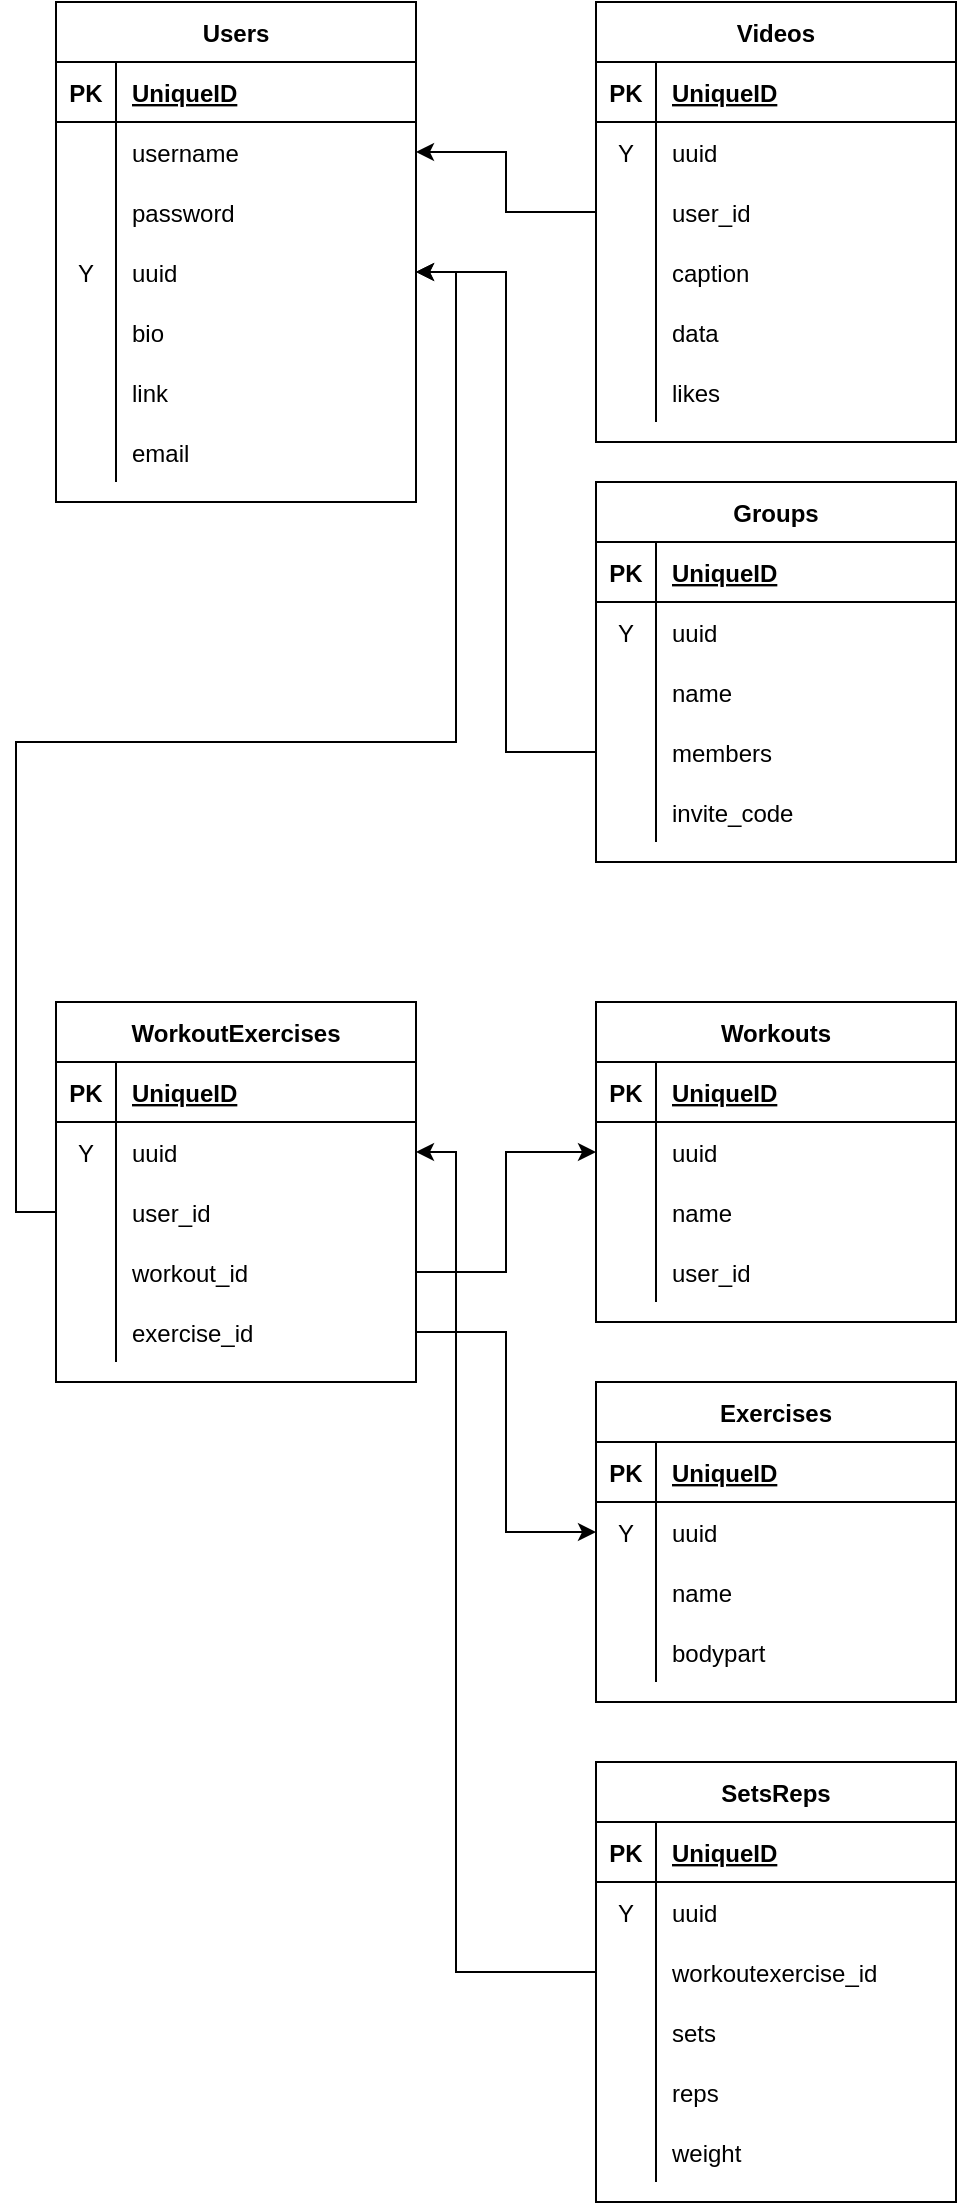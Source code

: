 <mxfile version="20.3.0" type="device"><diagram id="HvItrzOoIL0S6XI05J-J" name="Page-1"><mxGraphModel dx="2070" dy="620" grid="1" gridSize="10" guides="1" tooltips="1" connect="1" arrows="1" fold="1" page="1" pageScale="1" pageWidth="850" pageHeight="1100" math="0" shadow="0"><root><mxCell id="0"/><mxCell id="1" parent="0"/><mxCell id="wijl4gV2d7DtoXKb8opq-1" value="Exercises" style="shape=table;startSize=30;container=1;collapsible=1;childLayout=tableLayout;fixedRows=1;rowLines=0;fontStyle=1;align=center;resizeLast=1;" vertex="1" parent="1"><mxGeometry x="290" y="810" width="180" height="160" as="geometry"/></mxCell><mxCell id="wijl4gV2d7DtoXKb8opq-2" value="" style="shape=tableRow;horizontal=0;startSize=0;swimlaneHead=0;swimlaneBody=0;fillColor=none;collapsible=0;dropTarget=0;points=[[0,0.5],[1,0.5]];portConstraint=eastwest;top=0;left=0;right=0;bottom=1;" vertex="1" parent="wijl4gV2d7DtoXKb8opq-1"><mxGeometry y="30" width="180" height="30" as="geometry"/></mxCell><mxCell id="wijl4gV2d7DtoXKb8opq-3" value="PK" style="shape=partialRectangle;connectable=0;fillColor=none;top=0;left=0;bottom=0;right=0;fontStyle=1;overflow=hidden;" vertex="1" parent="wijl4gV2d7DtoXKb8opq-2"><mxGeometry width="30" height="30" as="geometry"><mxRectangle width="30" height="30" as="alternateBounds"/></mxGeometry></mxCell><mxCell id="wijl4gV2d7DtoXKb8opq-4" value="UniqueID" style="shape=partialRectangle;connectable=0;fillColor=none;top=0;left=0;bottom=0;right=0;align=left;spacingLeft=6;fontStyle=5;overflow=hidden;" vertex="1" parent="wijl4gV2d7DtoXKb8opq-2"><mxGeometry x="30" width="150" height="30" as="geometry"><mxRectangle width="150" height="30" as="alternateBounds"/></mxGeometry></mxCell><mxCell id="wijl4gV2d7DtoXKb8opq-5" value="" style="shape=tableRow;horizontal=0;startSize=0;swimlaneHead=0;swimlaneBody=0;fillColor=none;collapsible=0;dropTarget=0;points=[[0,0.5],[1,0.5]];portConstraint=eastwest;top=0;left=0;right=0;bottom=0;" vertex="1" parent="wijl4gV2d7DtoXKb8opq-1"><mxGeometry y="60" width="180" height="30" as="geometry"/></mxCell><mxCell id="wijl4gV2d7DtoXKb8opq-6" value="Y" style="shape=partialRectangle;connectable=0;fillColor=none;top=0;left=0;bottom=0;right=0;editable=1;overflow=hidden;" vertex="1" parent="wijl4gV2d7DtoXKb8opq-5"><mxGeometry width="30" height="30" as="geometry"><mxRectangle width="30" height="30" as="alternateBounds"/></mxGeometry></mxCell><mxCell id="wijl4gV2d7DtoXKb8opq-7" value="uuid" style="shape=partialRectangle;connectable=0;fillColor=none;top=0;left=0;bottom=0;right=0;align=left;spacingLeft=6;overflow=hidden;" vertex="1" parent="wijl4gV2d7DtoXKb8opq-5"><mxGeometry x="30" width="150" height="30" as="geometry"><mxRectangle width="150" height="30" as="alternateBounds"/></mxGeometry></mxCell><mxCell id="wijl4gV2d7DtoXKb8opq-8" value="" style="shape=tableRow;horizontal=0;startSize=0;swimlaneHead=0;swimlaneBody=0;fillColor=none;collapsible=0;dropTarget=0;points=[[0,0.5],[1,0.5]];portConstraint=eastwest;top=0;left=0;right=0;bottom=0;" vertex="1" parent="wijl4gV2d7DtoXKb8opq-1"><mxGeometry y="90" width="180" height="30" as="geometry"/></mxCell><mxCell id="wijl4gV2d7DtoXKb8opq-9" value="" style="shape=partialRectangle;connectable=0;fillColor=none;top=0;left=0;bottom=0;right=0;editable=1;overflow=hidden;" vertex="1" parent="wijl4gV2d7DtoXKb8opq-8"><mxGeometry width="30" height="30" as="geometry"><mxRectangle width="30" height="30" as="alternateBounds"/></mxGeometry></mxCell><mxCell id="wijl4gV2d7DtoXKb8opq-10" value="name    " style="shape=partialRectangle;connectable=0;fillColor=none;top=0;left=0;bottom=0;right=0;align=left;spacingLeft=6;overflow=hidden;" vertex="1" parent="wijl4gV2d7DtoXKb8opq-8"><mxGeometry x="30" width="150" height="30" as="geometry"><mxRectangle width="150" height="30" as="alternateBounds"/></mxGeometry></mxCell><mxCell id="wijl4gV2d7DtoXKb8opq-11" value="" style="shape=tableRow;horizontal=0;startSize=0;swimlaneHead=0;swimlaneBody=0;fillColor=none;collapsible=0;dropTarget=0;points=[[0,0.5],[1,0.5]];portConstraint=eastwest;top=0;left=0;right=0;bottom=0;" vertex="1" parent="wijl4gV2d7DtoXKb8opq-1"><mxGeometry y="120" width="180" height="30" as="geometry"/></mxCell><mxCell id="wijl4gV2d7DtoXKb8opq-12" value="" style="shape=partialRectangle;connectable=0;fillColor=none;top=0;left=0;bottom=0;right=0;editable=1;overflow=hidden;" vertex="1" parent="wijl4gV2d7DtoXKb8opq-11"><mxGeometry width="30" height="30" as="geometry"><mxRectangle width="30" height="30" as="alternateBounds"/></mxGeometry></mxCell><mxCell id="wijl4gV2d7DtoXKb8opq-13" value="bodypart" style="shape=partialRectangle;connectable=0;fillColor=none;top=0;left=0;bottom=0;right=0;align=left;spacingLeft=6;overflow=hidden;" vertex="1" parent="wijl4gV2d7DtoXKb8opq-11"><mxGeometry x="30" width="150" height="30" as="geometry"><mxRectangle width="150" height="30" as="alternateBounds"/></mxGeometry></mxCell><mxCell id="wijl4gV2d7DtoXKb8opq-14" value="Users" style="shape=table;startSize=30;container=1;collapsible=1;childLayout=tableLayout;fixedRows=1;rowLines=0;fontStyle=1;align=center;resizeLast=1;" vertex="1" parent="1"><mxGeometry x="20" y="120" width="180" height="250" as="geometry"/></mxCell><mxCell id="wijl4gV2d7DtoXKb8opq-15" value="" style="shape=tableRow;horizontal=0;startSize=0;swimlaneHead=0;swimlaneBody=0;fillColor=none;collapsible=0;dropTarget=0;points=[[0,0.5],[1,0.5]];portConstraint=eastwest;top=0;left=0;right=0;bottom=1;" vertex="1" parent="wijl4gV2d7DtoXKb8opq-14"><mxGeometry y="30" width="180" height="30" as="geometry"/></mxCell><mxCell id="wijl4gV2d7DtoXKb8opq-16" value="PK" style="shape=partialRectangle;connectable=0;fillColor=none;top=0;left=0;bottom=0;right=0;fontStyle=1;overflow=hidden;" vertex="1" parent="wijl4gV2d7DtoXKb8opq-15"><mxGeometry width="30" height="30" as="geometry"><mxRectangle width="30" height="30" as="alternateBounds"/></mxGeometry></mxCell><mxCell id="wijl4gV2d7DtoXKb8opq-17" value="UniqueID" style="shape=partialRectangle;connectable=0;fillColor=none;top=0;left=0;bottom=0;right=0;align=left;spacingLeft=6;fontStyle=5;overflow=hidden;" vertex="1" parent="wijl4gV2d7DtoXKb8opq-15"><mxGeometry x="30" width="150" height="30" as="geometry"><mxRectangle width="150" height="30" as="alternateBounds"/></mxGeometry></mxCell><mxCell id="wijl4gV2d7DtoXKb8opq-18" value="" style="shape=tableRow;horizontal=0;startSize=0;swimlaneHead=0;swimlaneBody=0;fillColor=none;collapsible=0;dropTarget=0;points=[[0,0.5],[1,0.5]];portConstraint=eastwest;top=0;left=0;right=0;bottom=0;" vertex="1" parent="wijl4gV2d7DtoXKb8opq-14"><mxGeometry y="60" width="180" height="30" as="geometry"/></mxCell><mxCell id="wijl4gV2d7DtoXKb8opq-19" value="" style="shape=partialRectangle;connectable=0;fillColor=none;top=0;left=0;bottom=0;right=0;editable=1;overflow=hidden;" vertex="1" parent="wijl4gV2d7DtoXKb8opq-18"><mxGeometry width="30" height="30" as="geometry"><mxRectangle width="30" height="30" as="alternateBounds"/></mxGeometry></mxCell><mxCell id="wijl4gV2d7DtoXKb8opq-20" value="username" style="shape=partialRectangle;connectable=0;fillColor=none;top=0;left=0;bottom=0;right=0;align=left;spacingLeft=6;overflow=hidden;" vertex="1" parent="wijl4gV2d7DtoXKb8opq-18"><mxGeometry x="30" width="150" height="30" as="geometry"><mxRectangle width="150" height="30" as="alternateBounds"/></mxGeometry></mxCell><mxCell id="wijl4gV2d7DtoXKb8opq-21" value="" style="shape=tableRow;horizontal=0;startSize=0;swimlaneHead=0;swimlaneBody=0;fillColor=none;collapsible=0;dropTarget=0;points=[[0,0.5],[1,0.5]];portConstraint=eastwest;top=0;left=0;right=0;bottom=0;" vertex="1" parent="wijl4gV2d7DtoXKb8opq-14"><mxGeometry y="90" width="180" height="30" as="geometry"/></mxCell><mxCell id="wijl4gV2d7DtoXKb8opq-22" value="" style="shape=partialRectangle;connectable=0;fillColor=none;top=0;left=0;bottom=0;right=0;editable=1;overflow=hidden;" vertex="1" parent="wijl4gV2d7DtoXKb8opq-21"><mxGeometry width="30" height="30" as="geometry"><mxRectangle width="30" height="30" as="alternateBounds"/></mxGeometry></mxCell><mxCell id="wijl4gV2d7DtoXKb8opq-23" value="password" style="shape=partialRectangle;connectable=0;fillColor=none;top=0;left=0;bottom=0;right=0;align=left;spacingLeft=6;overflow=hidden;" vertex="1" parent="wijl4gV2d7DtoXKb8opq-21"><mxGeometry x="30" width="150" height="30" as="geometry"><mxRectangle width="150" height="30" as="alternateBounds"/></mxGeometry></mxCell><mxCell id="wijl4gV2d7DtoXKb8opq-24" value="" style="shape=tableRow;horizontal=0;startSize=0;swimlaneHead=0;swimlaneBody=0;fillColor=none;collapsible=0;dropTarget=0;points=[[0,0.5],[1,0.5]];portConstraint=eastwest;top=0;left=0;right=0;bottom=0;" vertex="1" parent="wijl4gV2d7DtoXKb8opq-14"><mxGeometry y="120" width="180" height="30" as="geometry"/></mxCell><mxCell id="wijl4gV2d7DtoXKb8opq-25" value="Y" style="shape=partialRectangle;connectable=0;fillColor=none;top=0;left=0;bottom=0;right=0;editable=1;overflow=hidden;" vertex="1" parent="wijl4gV2d7DtoXKb8opq-24"><mxGeometry width="30" height="30" as="geometry"><mxRectangle width="30" height="30" as="alternateBounds"/></mxGeometry></mxCell><mxCell id="wijl4gV2d7DtoXKb8opq-26" value="uuid" style="shape=partialRectangle;connectable=0;fillColor=none;top=0;left=0;bottom=0;right=0;align=left;spacingLeft=6;overflow=hidden;" vertex="1" parent="wijl4gV2d7DtoXKb8opq-24"><mxGeometry x="30" width="150" height="30" as="geometry"><mxRectangle width="150" height="30" as="alternateBounds"/></mxGeometry></mxCell><mxCell id="wijl4gV2d7DtoXKb8opq-66" style="shape=tableRow;horizontal=0;startSize=0;swimlaneHead=0;swimlaneBody=0;fillColor=none;collapsible=0;dropTarget=0;points=[[0,0.5],[1,0.5]];portConstraint=eastwest;top=0;left=0;right=0;bottom=0;" vertex="1" parent="wijl4gV2d7DtoXKb8opq-14"><mxGeometry y="150" width="180" height="30" as="geometry"/></mxCell><mxCell id="wijl4gV2d7DtoXKb8opq-67" style="shape=partialRectangle;connectable=0;fillColor=none;top=0;left=0;bottom=0;right=0;editable=1;overflow=hidden;" vertex="1" parent="wijl4gV2d7DtoXKb8opq-66"><mxGeometry width="30" height="30" as="geometry"><mxRectangle width="30" height="30" as="alternateBounds"/></mxGeometry></mxCell><mxCell id="wijl4gV2d7DtoXKb8opq-68" value="bio" style="shape=partialRectangle;connectable=0;fillColor=none;top=0;left=0;bottom=0;right=0;align=left;spacingLeft=6;overflow=hidden;" vertex="1" parent="wijl4gV2d7DtoXKb8opq-66"><mxGeometry x="30" width="150" height="30" as="geometry"><mxRectangle width="150" height="30" as="alternateBounds"/></mxGeometry></mxCell><mxCell id="wijl4gV2d7DtoXKb8opq-82" style="shape=tableRow;horizontal=0;startSize=0;swimlaneHead=0;swimlaneBody=0;fillColor=none;collapsible=0;dropTarget=0;points=[[0,0.5],[1,0.5]];portConstraint=eastwest;top=0;left=0;right=0;bottom=0;" vertex="1" parent="wijl4gV2d7DtoXKb8opq-14"><mxGeometry y="180" width="180" height="30" as="geometry"/></mxCell><mxCell id="wijl4gV2d7DtoXKb8opq-83" style="shape=partialRectangle;connectable=0;fillColor=none;top=0;left=0;bottom=0;right=0;editable=1;overflow=hidden;" vertex="1" parent="wijl4gV2d7DtoXKb8opq-82"><mxGeometry width="30" height="30" as="geometry"><mxRectangle width="30" height="30" as="alternateBounds"/></mxGeometry></mxCell><mxCell id="wijl4gV2d7DtoXKb8opq-84" value="link" style="shape=partialRectangle;connectable=0;fillColor=none;top=0;left=0;bottom=0;right=0;align=left;spacingLeft=6;overflow=hidden;" vertex="1" parent="wijl4gV2d7DtoXKb8opq-82"><mxGeometry x="30" width="150" height="30" as="geometry"><mxRectangle width="150" height="30" as="alternateBounds"/></mxGeometry></mxCell><mxCell id="wijl4gV2d7DtoXKb8opq-122" style="shape=tableRow;horizontal=0;startSize=0;swimlaneHead=0;swimlaneBody=0;fillColor=none;collapsible=0;dropTarget=0;points=[[0,0.5],[1,0.5]];portConstraint=eastwest;top=0;left=0;right=0;bottom=0;" vertex="1" parent="wijl4gV2d7DtoXKb8opq-14"><mxGeometry y="210" width="180" height="30" as="geometry"/></mxCell><mxCell id="wijl4gV2d7DtoXKb8opq-123" style="shape=partialRectangle;connectable=0;fillColor=none;top=0;left=0;bottom=0;right=0;editable=1;overflow=hidden;" vertex="1" parent="wijl4gV2d7DtoXKb8opq-122"><mxGeometry width="30" height="30" as="geometry"><mxRectangle width="30" height="30" as="alternateBounds"/></mxGeometry></mxCell><mxCell id="wijl4gV2d7DtoXKb8opq-124" value="email" style="shape=partialRectangle;connectable=0;fillColor=none;top=0;left=0;bottom=0;right=0;align=left;spacingLeft=6;overflow=hidden;" vertex="1" parent="wijl4gV2d7DtoXKb8opq-122"><mxGeometry x="30" width="150" height="30" as="geometry"><mxRectangle width="150" height="30" as="alternateBounds"/></mxGeometry></mxCell><mxCell id="wijl4gV2d7DtoXKb8opq-40" value="Videos" style="shape=table;startSize=30;container=1;collapsible=1;childLayout=tableLayout;fixedRows=1;rowLines=0;fontStyle=1;align=center;resizeLast=1;" vertex="1" parent="1"><mxGeometry x="290" y="120" width="180" height="220" as="geometry"/></mxCell><mxCell id="wijl4gV2d7DtoXKb8opq-41" value="" style="shape=tableRow;horizontal=0;startSize=0;swimlaneHead=0;swimlaneBody=0;fillColor=none;collapsible=0;dropTarget=0;points=[[0,0.5],[1,0.5]];portConstraint=eastwest;top=0;left=0;right=0;bottom=1;" vertex="1" parent="wijl4gV2d7DtoXKb8opq-40"><mxGeometry y="30" width="180" height="30" as="geometry"/></mxCell><mxCell id="wijl4gV2d7DtoXKb8opq-42" value="PK" style="shape=partialRectangle;connectable=0;fillColor=none;top=0;left=0;bottom=0;right=0;fontStyle=1;overflow=hidden;" vertex="1" parent="wijl4gV2d7DtoXKb8opq-41"><mxGeometry width="30" height="30" as="geometry"><mxRectangle width="30" height="30" as="alternateBounds"/></mxGeometry></mxCell><mxCell id="wijl4gV2d7DtoXKb8opq-43" value="UniqueID" style="shape=partialRectangle;connectable=0;fillColor=none;top=0;left=0;bottom=0;right=0;align=left;spacingLeft=6;fontStyle=5;overflow=hidden;" vertex="1" parent="wijl4gV2d7DtoXKb8opq-41"><mxGeometry x="30" width="150" height="30" as="geometry"><mxRectangle width="150" height="30" as="alternateBounds"/></mxGeometry></mxCell><mxCell id="wijl4gV2d7DtoXKb8opq-100" style="shape=tableRow;horizontal=0;startSize=0;swimlaneHead=0;swimlaneBody=0;fillColor=none;collapsible=0;dropTarget=0;points=[[0,0.5],[1,0.5]];portConstraint=eastwest;top=0;left=0;right=0;bottom=0;" vertex="1" parent="wijl4gV2d7DtoXKb8opq-40"><mxGeometry y="60" width="180" height="30" as="geometry"/></mxCell><mxCell id="wijl4gV2d7DtoXKb8opq-101" value="Y" style="shape=partialRectangle;connectable=0;fillColor=none;top=0;left=0;bottom=0;right=0;editable=1;overflow=hidden;" vertex="1" parent="wijl4gV2d7DtoXKb8opq-100"><mxGeometry width="30" height="30" as="geometry"><mxRectangle width="30" height="30" as="alternateBounds"/></mxGeometry></mxCell><mxCell id="wijl4gV2d7DtoXKb8opq-102" value="uuid" style="shape=partialRectangle;connectable=0;fillColor=none;top=0;left=0;bottom=0;right=0;align=left;spacingLeft=6;overflow=hidden;" vertex="1" parent="wijl4gV2d7DtoXKb8opq-100"><mxGeometry x="30" width="150" height="30" as="geometry"><mxRectangle width="150" height="30" as="alternateBounds"/></mxGeometry></mxCell><mxCell id="wijl4gV2d7DtoXKb8opq-44" value="" style="shape=tableRow;horizontal=0;startSize=0;swimlaneHead=0;swimlaneBody=0;fillColor=none;collapsible=0;dropTarget=0;points=[[0,0.5],[1,0.5]];portConstraint=eastwest;top=0;left=0;right=0;bottom=0;" vertex="1" parent="wijl4gV2d7DtoXKb8opq-40"><mxGeometry y="90" width="180" height="30" as="geometry"/></mxCell><mxCell id="wijl4gV2d7DtoXKb8opq-45" value="" style="shape=partialRectangle;connectable=0;fillColor=none;top=0;left=0;bottom=0;right=0;editable=1;overflow=hidden;" vertex="1" parent="wijl4gV2d7DtoXKb8opq-44"><mxGeometry width="30" height="30" as="geometry"><mxRectangle width="30" height="30" as="alternateBounds"/></mxGeometry></mxCell><mxCell id="wijl4gV2d7DtoXKb8opq-46" value="user_id" style="shape=partialRectangle;connectable=0;fillColor=none;top=0;left=0;bottom=0;right=0;align=left;spacingLeft=6;overflow=hidden;" vertex="1" parent="wijl4gV2d7DtoXKb8opq-44"><mxGeometry x="30" width="150" height="30" as="geometry"><mxRectangle width="150" height="30" as="alternateBounds"/></mxGeometry></mxCell><mxCell id="wijl4gV2d7DtoXKb8opq-47" value="" style="shape=tableRow;horizontal=0;startSize=0;swimlaneHead=0;swimlaneBody=0;fillColor=none;collapsible=0;dropTarget=0;points=[[0,0.5],[1,0.5]];portConstraint=eastwest;top=0;left=0;right=0;bottom=0;" vertex="1" parent="wijl4gV2d7DtoXKb8opq-40"><mxGeometry y="120" width="180" height="30" as="geometry"/></mxCell><mxCell id="wijl4gV2d7DtoXKb8opq-48" value="" style="shape=partialRectangle;connectable=0;fillColor=none;top=0;left=0;bottom=0;right=0;editable=1;overflow=hidden;" vertex="1" parent="wijl4gV2d7DtoXKb8opq-47"><mxGeometry width="30" height="30" as="geometry"><mxRectangle width="30" height="30" as="alternateBounds"/></mxGeometry></mxCell><mxCell id="wijl4gV2d7DtoXKb8opq-49" value="caption" style="shape=partialRectangle;connectable=0;fillColor=none;top=0;left=0;bottom=0;right=0;align=left;spacingLeft=6;overflow=hidden;" vertex="1" parent="wijl4gV2d7DtoXKb8opq-47"><mxGeometry x="30" width="150" height="30" as="geometry"><mxRectangle width="150" height="30" as="alternateBounds"/></mxGeometry></mxCell><mxCell id="wijl4gV2d7DtoXKb8opq-50" value="" style="shape=tableRow;horizontal=0;startSize=0;swimlaneHead=0;swimlaneBody=0;fillColor=none;collapsible=0;dropTarget=0;points=[[0,0.5],[1,0.5]];portConstraint=eastwest;top=0;left=0;right=0;bottom=0;" vertex="1" parent="wijl4gV2d7DtoXKb8opq-40"><mxGeometry y="150" width="180" height="30" as="geometry"/></mxCell><mxCell id="wijl4gV2d7DtoXKb8opq-51" value="" style="shape=partialRectangle;connectable=0;fillColor=none;top=0;left=0;bottom=0;right=0;editable=1;overflow=hidden;" vertex="1" parent="wijl4gV2d7DtoXKb8opq-50"><mxGeometry width="30" height="30" as="geometry"><mxRectangle width="30" height="30" as="alternateBounds"/></mxGeometry></mxCell><mxCell id="wijl4gV2d7DtoXKb8opq-52" value="data" style="shape=partialRectangle;connectable=0;fillColor=none;top=0;left=0;bottom=0;right=0;align=left;spacingLeft=6;overflow=hidden;" vertex="1" parent="wijl4gV2d7DtoXKb8opq-50"><mxGeometry x="30" width="150" height="30" as="geometry"><mxRectangle width="150" height="30" as="alternateBounds"/></mxGeometry></mxCell><mxCell id="wijl4gV2d7DtoXKb8opq-94" style="shape=tableRow;horizontal=0;startSize=0;swimlaneHead=0;swimlaneBody=0;fillColor=none;collapsible=0;dropTarget=0;points=[[0,0.5],[1,0.5]];portConstraint=eastwest;top=0;left=0;right=0;bottom=0;" vertex="1" parent="wijl4gV2d7DtoXKb8opq-40"><mxGeometry y="180" width="180" height="30" as="geometry"/></mxCell><mxCell id="wijl4gV2d7DtoXKb8opq-95" style="shape=partialRectangle;connectable=0;fillColor=none;top=0;left=0;bottom=0;right=0;editable=1;overflow=hidden;" vertex="1" parent="wijl4gV2d7DtoXKb8opq-94"><mxGeometry width="30" height="30" as="geometry"><mxRectangle width="30" height="30" as="alternateBounds"/></mxGeometry></mxCell><mxCell id="wijl4gV2d7DtoXKb8opq-96" value="likes" style="shape=partialRectangle;connectable=0;fillColor=none;top=0;left=0;bottom=0;right=0;align=left;spacingLeft=6;overflow=hidden;" vertex="1" parent="wijl4gV2d7DtoXKb8opq-94"><mxGeometry x="30" width="150" height="30" as="geometry"><mxRectangle width="150" height="30" as="alternateBounds"/></mxGeometry></mxCell><mxCell id="wijl4gV2d7DtoXKb8opq-69" value="Groups" style="shape=table;startSize=30;container=1;collapsible=1;childLayout=tableLayout;fixedRows=1;rowLines=0;fontStyle=1;align=center;resizeLast=1;" vertex="1" parent="1"><mxGeometry x="290" y="360" width="180" height="190" as="geometry"/></mxCell><mxCell id="wijl4gV2d7DtoXKb8opq-70" value="" style="shape=tableRow;horizontal=0;startSize=0;swimlaneHead=0;swimlaneBody=0;fillColor=none;collapsible=0;dropTarget=0;points=[[0,0.5],[1,0.5]];portConstraint=eastwest;top=0;left=0;right=0;bottom=1;" vertex="1" parent="wijl4gV2d7DtoXKb8opq-69"><mxGeometry y="30" width="180" height="30" as="geometry"/></mxCell><mxCell id="wijl4gV2d7DtoXKb8opq-71" value="PK" style="shape=partialRectangle;connectable=0;fillColor=none;top=0;left=0;bottom=0;right=0;fontStyle=1;overflow=hidden;" vertex="1" parent="wijl4gV2d7DtoXKb8opq-70"><mxGeometry width="30" height="30" as="geometry"><mxRectangle width="30" height="30" as="alternateBounds"/></mxGeometry></mxCell><mxCell id="wijl4gV2d7DtoXKb8opq-72" value="UniqueID" style="shape=partialRectangle;connectable=0;fillColor=none;top=0;left=0;bottom=0;right=0;align=left;spacingLeft=6;fontStyle=5;overflow=hidden;" vertex="1" parent="wijl4gV2d7DtoXKb8opq-70"><mxGeometry x="30" width="150" height="30" as="geometry"><mxRectangle width="150" height="30" as="alternateBounds"/></mxGeometry></mxCell><mxCell id="wijl4gV2d7DtoXKb8opq-73" value="" style="shape=tableRow;horizontal=0;startSize=0;swimlaneHead=0;swimlaneBody=0;fillColor=none;collapsible=0;dropTarget=0;points=[[0,0.5],[1,0.5]];portConstraint=eastwest;top=0;left=0;right=0;bottom=0;" vertex="1" parent="wijl4gV2d7DtoXKb8opq-69"><mxGeometry y="60" width="180" height="30" as="geometry"/></mxCell><mxCell id="wijl4gV2d7DtoXKb8opq-74" value="Y" style="shape=partialRectangle;connectable=0;fillColor=none;top=0;left=0;bottom=0;right=0;editable=1;overflow=hidden;" vertex="1" parent="wijl4gV2d7DtoXKb8opq-73"><mxGeometry width="30" height="30" as="geometry"><mxRectangle width="30" height="30" as="alternateBounds"/></mxGeometry></mxCell><mxCell id="wijl4gV2d7DtoXKb8opq-75" value="uuid    " style="shape=partialRectangle;connectable=0;fillColor=none;top=0;left=0;bottom=0;right=0;align=left;spacingLeft=6;overflow=hidden;" vertex="1" parent="wijl4gV2d7DtoXKb8opq-73"><mxGeometry x="30" width="150" height="30" as="geometry"><mxRectangle width="150" height="30" as="alternateBounds"/></mxGeometry></mxCell><mxCell id="wijl4gV2d7DtoXKb8opq-76" value="" style="shape=tableRow;horizontal=0;startSize=0;swimlaneHead=0;swimlaneBody=0;fillColor=none;collapsible=0;dropTarget=0;points=[[0,0.5],[1,0.5]];portConstraint=eastwest;top=0;left=0;right=0;bottom=0;" vertex="1" parent="wijl4gV2d7DtoXKb8opq-69"><mxGeometry y="90" width="180" height="30" as="geometry"/></mxCell><mxCell id="wijl4gV2d7DtoXKb8opq-77" value="" style="shape=partialRectangle;connectable=0;fillColor=none;top=0;left=0;bottom=0;right=0;editable=1;overflow=hidden;" vertex="1" parent="wijl4gV2d7DtoXKb8opq-76"><mxGeometry width="30" height="30" as="geometry"><mxRectangle width="30" height="30" as="alternateBounds"/></mxGeometry></mxCell><mxCell id="wijl4gV2d7DtoXKb8opq-78" value="name" style="shape=partialRectangle;connectable=0;fillColor=none;top=0;left=0;bottom=0;right=0;align=left;spacingLeft=6;overflow=hidden;" vertex="1" parent="wijl4gV2d7DtoXKb8opq-76"><mxGeometry x="30" width="150" height="30" as="geometry"><mxRectangle width="150" height="30" as="alternateBounds"/></mxGeometry></mxCell><mxCell id="wijl4gV2d7DtoXKb8opq-79" value="" style="shape=tableRow;horizontal=0;startSize=0;swimlaneHead=0;swimlaneBody=0;fillColor=none;collapsible=0;dropTarget=0;points=[[0,0.5],[1,0.5]];portConstraint=eastwest;top=0;left=0;right=0;bottom=0;" vertex="1" parent="wijl4gV2d7DtoXKb8opq-69"><mxGeometry y="120" width="180" height="30" as="geometry"/></mxCell><mxCell id="wijl4gV2d7DtoXKb8opq-80" value="" style="shape=partialRectangle;connectable=0;fillColor=none;top=0;left=0;bottom=0;right=0;editable=1;overflow=hidden;" vertex="1" parent="wijl4gV2d7DtoXKb8opq-79"><mxGeometry width="30" height="30" as="geometry"><mxRectangle width="30" height="30" as="alternateBounds"/></mxGeometry></mxCell><mxCell id="wijl4gV2d7DtoXKb8opq-81" value="members" style="shape=partialRectangle;connectable=0;fillColor=none;top=0;left=0;bottom=0;right=0;align=left;spacingLeft=6;overflow=hidden;" vertex="1" parent="wijl4gV2d7DtoXKb8opq-79"><mxGeometry x="30" width="150" height="30" as="geometry"><mxRectangle width="150" height="30" as="alternateBounds"/></mxGeometry></mxCell><mxCell id="wijl4gV2d7DtoXKb8opq-103" style="shape=tableRow;horizontal=0;startSize=0;swimlaneHead=0;swimlaneBody=0;fillColor=none;collapsible=0;dropTarget=0;points=[[0,0.5],[1,0.5]];portConstraint=eastwest;top=0;left=0;right=0;bottom=0;" vertex="1" parent="wijl4gV2d7DtoXKb8opq-69"><mxGeometry y="150" width="180" height="30" as="geometry"/></mxCell><mxCell id="wijl4gV2d7DtoXKb8opq-104" style="shape=partialRectangle;connectable=0;fillColor=none;top=0;left=0;bottom=0;right=0;editable=1;overflow=hidden;" vertex="1" parent="wijl4gV2d7DtoXKb8opq-103"><mxGeometry width="30" height="30" as="geometry"><mxRectangle width="30" height="30" as="alternateBounds"/></mxGeometry></mxCell><mxCell id="wijl4gV2d7DtoXKb8opq-105" value="invite_code" style="shape=partialRectangle;connectable=0;fillColor=none;top=0;left=0;bottom=0;right=0;align=left;spacingLeft=6;overflow=hidden;" vertex="1" parent="wijl4gV2d7DtoXKb8opq-103"><mxGeometry x="30" width="150" height="30" as="geometry"><mxRectangle width="150" height="30" as="alternateBounds"/></mxGeometry></mxCell><mxCell id="wijl4gV2d7DtoXKb8opq-107" style="edgeStyle=orthogonalEdgeStyle;rounded=0;orthogonalLoop=1;jettySize=auto;html=1;" edge="1" parent="1" source="wijl4gV2d7DtoXKb8opq-44" target="wijl4gV2d7DtoXKb8opq-18"><mxGeometry relative="1" as="geometry"/></mxCell><mxCell id="wijl4gV2d7DtoXKb8opq-108" style="edgeStyle=orthogonalEdgeStyle;rounded=0;orthogonalLoop=1;jettySize=auto;html=1;entryX=1;entryY=0.5;entryDx=0;entryDy=0;" edge="1" parent="1" source="wijl4gV2d7DtoXKb8opq-79" target="wijl4gV2d7DtoXKb8opq-24"><mxGeometry relative="1" as="geometry"/></mxCell><mxCell id="wijl4gV2d7DtoXKb8opq-109" value="Workouts" style="shape=table;startSize=30;container=1;collapsible=1;childLayout=tableLayout;fixedRows=1;rowLines=0;fontStyle=1;align=center;resizeLast=1;" vertex="1" parent="1"><mxGeometry x="290" y="620" width="180" height="160" as="geometry"/></mxCell><mxCell id="wijl4gV2d7DtoXKb8opq-110" value="" style="shape=tableRow;horizontal=0;startSize=0;swimlaneHead=0;swimlaneBody=0;fillColor=none;collapsible=0;dropTarget=0;points=[[0,0.5],[1,0.5]];portConstraint=eastwest;top=0;left=0;right=0;bottom=1;" vertex="1" parent="wijl4gV2d7DtoXKb8opq-109"><mxGeometry y="30" width="180" height="30" as="geometry"/></mxCell><mxCell id="wijl4gV2d7DtoXKb8opq-111" value="PK" style="shape=partialRectangle;connectable=0;fillColor=none;top=0;left=0;bottom=0;right=0;fontStyle=1;overflow=hidden;" vertex="1" parent="wijl4gV2d7DtoXKb8opq-110"><mxGeometry width="30" height="30" as="geometry"><mxRectangle width="30" height="30" as="alternateBounds"/></mxGeometry></mxCell><mxCell id="wijl4gV2d7DtoXKb8opq-112" value="UniqueID" style="shape=partialRectangle;connectable=0;fillColor=none;top=0;left=0;bottom=0;right=0;align=left;spacingLeft=6;fontStyle=5;overflow=hidden;" vertex="1" parent="wijl4gV2d7DtoXKb8opq-110"><mxGeometry x="30" width="150" height="30" as="geometry"><mxRectangle width="150" height="30" as="alternateBounds"/></mxGeometry></mxCell><mxCell id="wijl4gV2d7DtoXKb8opq-113" value="" style="shape=tableRow;horizontal=0;startSize=0;swimlaneHead=0;swimlaneBody=0;fillColor=none;collapsible=0;dropTarget=0;points=[[0,0.5],[1,0.5]];portConstraint=eastwest;top=0;left=0;right=0;bottom=0;" vertex="1" parent="wijl4gV2d7DtoXKb8opq-109"><mxGeometry y="60" width="180" height="30" as="geometry"/></mxCell><mxCell id="wijl4gV2d7DtoXKb8opq-114" value="" style="shape=partialRectangle;connectable=0;fillColor=none;top=0;left=0;bottom=0;right=0;editable=1;overflow=hidden;" vertex="1" parent="wijl4gV2d7DtoXKb8opq-113"><mxGeometry width="30" height="30" as="geometry"><mxRectangle width="30" height="30" as="alternateBounds"/></mxGeometry></mxCell><mxCell id="wijl4gV2d7DtoXKb8opq-115" value="uuid" style="shape=partialRectangle;connectable=0;fillColor=none;top=0;left=0;bottom=0;right=0;align=left;spacingLeft=6;overflow=hidden;" vertex="1" parent="wijl4gV2d7DtoXKb8opq-113"><mxGeometry x="30" width="150" height="30" as="geometry"><mxRectangle width="150" height="30" as="alternateBounds"/></mxGeometry></mxCell><mxCell id="wijl4gV2d7DtoXKb8opq-116" value="" style="shape=tableRow;horizontal=0;startSize=0;swimlaneHead=0;swimlaneBody=0;fillColor=none;collapsible=0;dropTarget=0;points=[[0,0.5],[1,0.5]];portConstraint=eastwest;top=0;left=0;right=0;bottom=0;" vertex="1" parent="wijl4gV2d7DtoXKb8opq-109"><mxGeometry y="90" width="180" height="30" as="geometry"/></mxCell><mxCell id="wijl4gV2d7DtoXKb8opq-117" value="" style="shape=partialRectangle;connectable=0;fillColor=none;top=0;left=0;bottom=0;right=0;editable=1;overflow=hidden;" vertex="1" parent="wijl4gV2d7DtoXKb8opq-116"><mxGeometry width="30" height="30" as="geometry"><mxRectangle width="30" height="30" as="alternateBounds"/></mxGeometry></mxCell><mxCell id="wijl4gV2d7DtoXKb8opq-118" value="name" style="shape=partialRectangle;connectable=0;fillColor=none;top=0;left=0;bottom=0;right=0;align=left;spacingLeft=6;overflow=hidden;" vertex="1" parent="wijl4gV2d7DtoXKb8opq-116"><mxGeometry x="30" width="150" height="30" as="geometry"><mxRectangle width="150" height="30" as="alternateBounds"/></mxGeometry></mxCell><mxCell id="wijl4gV2d7DtoXKb8opq-119" value="" style="shape=tableRow;horizontal=0;startSize=0;swimlaneHead=0;swimlaneBody=0;fillColor=none;collapsible=0;dropTarget=0;points=[[0,0.5],[1,0.5]];portConstraint=eastwest;top=0;left=0;right=0;bottom=0;" vertex="1" parent="wijl4gV2d7DtoXKb8opq-109"><mxGeometry y="120" width="180" height="30" as="geometry"/></mxCell><mxCell id="wijl4gV2d7DtoXKb8opq-120" value="" style="shape=partialRectangle;connectable=0;fillColor=none;top=0;left=0;bottom=0;right=0;editable=1;overflow=hidden;" vertex="1" parent="wijl4gV2d7DtoXKb8opq-119"><mxGeometry width="30" height="30" as="geometry"><mxRectangle width="30" height="30" as="alternateBounds"/></mxGeometry></mxCell><mxCell id="wijl4gV2d7DtoXKb8opq-121" value="user_id" style="shape=partialRectangle;connectable=0;fillColor=none;top=0;left=0;bottom=0;right=0;align=left;spacingLeft=6;overflow=hidden;" vertex="1" parent="wijl4gV2d7DtoXKb8opq-119"><mxGeometry x="30" width="150" height="30" as="geometry"><mxRectangle width="150" height="30" as="alternateBounds"/></mxGeometry></mxCell><mxCell id="wijl4gV2d7DtoXKb8opq-125" value="WorkoutExercises" style="shape=table;startSize=30;container=1;collapsible=1;childLayout=tableLayout;fixedRows=1;rowLines=0;fontStyle=1;align=center;resizeLast=1;" vertex="1" parent="1"><mxGeometry x="20" y="620" width="180" height="190" as="geometry"/></mxCell><mxCell id="wijl4gV2d7DtoXKb8opq-126" value="" style="shape=tableRow;horizontal=0;startSize=0;swimlaneHead=0;swimlaneBody=0;fillColor=none;collapsible=0;dropTarget=0;points=[[0,0.5],[1,0.5]];portConstraint=eastwest;top=0;left=0;right=0;bottom=1;" vertex="1" parent="wijl4gV2d7DtoXKb8opq-125"><mxGeometry y="30" width="180" height="30" as="geometry"/></mxCell><mxCell id="wijl4gV2d7DtoXKb8opq-127" value="PK" style="shape=partialRectangle;connectable=0;fillColor=none;top=0;left=0;bottom=0;right=0;fontStyle=1;overflow=hidden;" vertex="1" parent="wijl4gV2d7DtoXKb8opq-126"><mxGeometry width="30" height="30" as="geometry"><mxRectangle width="30" height="30" as="alternateBounds"/></mxGeometry></mxCell><mxCell id="wijl4gV2d7DtoXKb8opq-128" value="UniqueID" style="shape=partialRectangle;connectable=0;fillColor=none;top=0;left=0;bottom=0;right=0;align=left;spacingLeft=6;fontStyle=5;overflow=hidden;" vertex="1" parent="wijl4gV2d7DtoXKb8opq-126"><mxGeometry x="30" width="150" height="30" as="geometry"><mxRectangle width="150" height="30" as="alternateBounds"/></mxGeometry></mxCell><mxCell id="wijl4gV2d7DtoXKb8opq-129" value="" style="shape=tableRow;horizontal=0;startSize=0;swimlaneHead=0;swimlaneBody=0;fillColor=none;collapsible=0;dropTarget=0;points=[[0,0.5],[1,0.5]];portConstraint=eastwest;top=0;left=0;right=0;bottom=0;" vertex="1" parent="wijl4gV2d7DtoXKb8opq-125"><mxGeometry y="60" width="180" height="30" as="geometry"/></mxCell><mxCell id="wijl4gV2d7DtoXKb8opq-130" value="Y" style="shape=partialRectangle;connectable=0;fillColor=none;top=0;left=0;bottom=0;right=0;editable=1;overflow=hidden;" vertex="1" parent="wijl4gV2d7DtoXKb8opq-129"><mxGeometry width="30" height="30" as="geometry"><mxRectangle width="30" height="30" as="alternateBounds"/></mxGeometry></mxCell><mxCell id="wijl4gV2d7DtoXKb8opq-131" value="uuid" style="shape=partialRectangle;connectable=0;fillColor=none;top=0;left=0;bottom=0;right=0;align=left;spacingLeft=6;overflow=hidden;" vertex="1" parent="wijl4gV2d7DtoXKb8opq-129"><mxGeometry x="30" width="150" height="30" as="geometry"><mxRectangle width="150" height="30" as="alternateBounds"/></mxGeometry></mxCell><mxCell id="wijl4gV2d7DtoXKb8opq-140" style="shape=tableRow;horizontal=0;startSize=0;swimlaneHead=0;swimlaneBody=0;fillColor=none;collapsible=0;dropTarget=0;points=[[0,0.5],[1,0.5]];portConstraint=eastwest;top=0;left=0;right=0;bottom=0;" vertex="1" parent="wijl4gV2d7DtoXKb8opq-125"><mxGeometry y="90" width="180" height="30" as="geometry"/></mxCell><mxCell id="wijl4gV2d7DtoXKb8opq-141" style="shape=partialRectangle;connectable=0;fillColor=none;top=0;left=0;bottom=0;right=0;editable=1;overflow=hidden;" vertex="1" parent="wijl4gV2d7DtoXKb8opq-140"><mxGeometry width="30" height="30" as="geometry"><mxRectangle width="30" height="30" as="alternateBounds"/></mxGeometry></mxCell><mxCell id="wijl4gV2d7DtoXKb8opq-142" value="user_id" style="shape=partialRectangle;connectable=0;fillColor=none;top=0;left=0;bottom=0;right=0;align=left;spacingLeft=6;overflow=hidden;" vertex="1" parent="wijl4gV2d7DtoXKb8opq-140"><mxGeometry x="30" width="150" height="30" as="geometry"><mxRectangle width="150" height="30" as="alternateBounds"/></mxGeometry></mxCell><mxCell id="wijl4gV2d7DtoXKb8opq-132" value="" style="shape=tableRow;horizontal=0;startSize=0;swimlaneHead=0;swimlaneBody=0;fillColor=none;collapsible=0;dropTarget=0;points=[[0,0.5],[1,0.5]];portConstraint=eastwest;top=0;left=0;right=0;bottom=0;" vertex="1" parent="wijl4gV2d7DtoXKb8opq-125"><mxGeometry y="120" width="180" height="30" as="geometry"/></mxCell><mxCell id="wijl4gV2d7DtoXKb8opq-133" value="" style="shape=partialRectangle;connectable=0;fillColor=none;top=0;left=0;bottom=0;right=0;editable=1;overflow=hidden;" vertex="1" parent="wijl4gV2d7DtoXKb8opq-132"><mxGeometry width="30" height="30" as="geometry"><mxRectangle width="30" height="30" as="alternateBounds"/></mxGeometry></mxCell><mxCell id="wijl4gV2d7DtoXKb8opq-134" value="workout_id" style="shape=partialRectangle;connectable=0;fillColor=none;top=0;left=0;bottom=0;right=0;align=left;spacingLeft=6;overflow=hidden;" vertex="1" parent="wijl4gV2d7DtoXKb8opq-132"><mxGeometry x="30" width="150" height="30" as="geometry"><mxRectangle width="150" height="30" as="alternateBounds"/></mxGeometry></mxCell><mxCell id="wijl4gV2d7DtoXKb8opq-135" value="" style="shape=tableRow;horizontal=0;startSize=0;swimlaneHead=0;swimlaneBody=0;fillColor=none;collapsible=0;dropTarget=0;points=[[0,0.5],[1,0.5]];portConstraint=eastwest;top=0;left=0;right=0;bottom=0;" vertex="1" parent="wijl4gV2d7DtoXKb8opq-125"><mxGeometry y="150" width="180" height="30" as="geometry"/></mxCell><mxCell id="wijl4gV2d7DtoXKb8opq-136" value="" style="shape=partialRectangle;connectable=0;fillColor=none;top=0;left=0;bottom=0;right=0;editable=1;overflow=hidden;" vertex="1" parent="wijl4gV2d7DtoXKb8opq-135"><mxGeometry width="30" height="30" as="geometry"><mxRectangle width="30" height="30" as="alternateBounds"/></mxGeometry></mxCell><mxCell id="wijl4gV2d7DtoXKb8opq-137" value="exercise_id" style="shape=partialRectangle;connectable=0;fillColor=none;top=0;left=0;bottom=0;right=0;align=left;spacingLeft=6;overflow=hidden;" vertex="1" parent="wijl4gV2d7DtoXKb8opq-135"><mxGeometry x="30" width="150" height="30" as="geometry"><mxRectangle width="150" height="30" as="alternateBounds"/></mxGeometry></mxCell><mxCell id="wijl4gV2d7DtoXKb8opq-139" style="edgeStyle=orthogonalEdgeStyle;rounded=0;orthogonalLoop=1;jettySize=auto;html=1;entryX=0;entryY=0.5;entryDx=0;entryDy=0;" edge="1" parent="1" source="wijl4gV2d7DtoXKb8opq-135" target="wijl4gV2d7DtoXKb8opq-5"><mxGeometry relative="1" as="geometry"/></mxCell><mxCell id="wijl4gV2d7DtoXKb8opq-143" style="edgeStyle=orthogonalEdgeStyle;rounded=0;orthogonalLoop=1;jettySize=auto;html=1;" edge="1" parent="1" source="wijl4gV2d7DtoXKb8opq-132" target="wijl4gV2d7DtoXKb8opq-113"><mxGeometry relative="1" as="geometry"/></mxCell><mxCell id="wijl4gV2d7DtoXKb8opq-144" style="edgeStyle=orthogonalEdgeStyle;rounded=0;orthogonalLoop=1;jettySize=auto;html=1;" edge="1" parent="1" source="wijl4gV2d7DtoXKb8opq-140" target="wijl4gV2d7DtoXKb8opq-24"><mxGeometry relative="1" as="geometry"/></mxCell><mxCell id="wijl4gV2d7DtoXKb8opq-145" value="SetsReps" style="shape=table;startSize=30;container=1;collapsible=1;childLayout=tableLayout;fixedRows=1;rowLines=0;fontStyle=1;align=center;resizeLast=1;" vertex="1" parent="1"><mxGeometry x="290" y="1000" width="180" height="220" as="geometry"/></mxCell><mxCell id="wijl4gV2d7DtoXKb8opq-146" value="" style="shape=tableRow;horizontal=0;startSize=0;swimlaneHead=0;swimlaneBody=0;fillColor=none;collapsible=0;dropTarget=0;points=[[0,0.5],[1,0.5]];portConstraint=eastwest;top=0;left=0;right=0;bottom=1;" vertex="1" parent="wijl4gV2d7DtoXKb8opq-145"><mxGeometry y="30" width="180" height="30" as="geometry"/></mxCell><mxCell id="wijl4gV2d7DtoXKb8opq-147" value="PK" style="shape=partialRectangle;connectable=0;fillColor=none;top=0;left=0;bottom=0;right=0;fontStyle=1;overflow=hidden;" vertex="1" parent="wijl4gV2d7DtoXKb8opq-146"><mxGeometry width="30" height="30" as="geometry"><mxRectangle width="30" height="30" as="alternateBounds"/></mxGeometry></mxCell><mxCell id="wijl4gV2d7DtoXKb8opq-148" value="UniqueID" style="shape=partialRectangle;connectable=0;fillColor=none;top=0;left=0;bottom=0;right=0;align=left;spacingLeft=6;fontStyle=5;overflow=hidden;" vertex="1" parent="wijl4gV2d7DtoXKb8opq-146"><mxGeometry x="30" width="150" height="30" as="geometry"><mxRectangle width="150" height="30" as="alternateBounds"/></mxGeometry></mxCell><mxCell id="wijl4gV2d7DtoXKb8opq-149" value="" style="shape=tableRow;horizontal=0;startSize=0;swimlaneHead=0;swimlaneBody=0;fillColor=none;collapsible=0;dropTarget=0;points=[[0,0.5],[1,0.5]];portConstraint=eastwest;top=0;left=0;right=0;bottom=0;" vertex="1" parent="wijl4gV2d7DtoXKb8opq-145"><mxGeometry y="60" width="180" height="30" as="geometry"/></mxCell><mxCell id="wijl4gV2d7DtoXKb8opq-150" value="Y" style="shape=partialRectangle;connectable=0;fillColor=none;top=0;left=0;bottom=0;right=0;editable=1;overflow=hidden;" vertex="1" parent="wijl4gV2d7DtoXKb8opq-149"><mxGeometry width="30" height="30" as="geometry"><mxRectangle width="30" height="30" as="alternateBounds"/></mxGeometry></mxCell><mxCell id="wijl4gV2d7DtoXKb8opq-151" value="uuid" style="shape=partialRectangle;connectable=0;fillColor=none;top=0;left=0;bottom=0;right=0;align=left;spacingLeft=6;overflow=hidden;" vertex="1" parent="wijl4gV2d7DtoXKb8opq-149"><mxGeometry x="30" width="150" height="30" as="geometry"><mxRectangle width="150" height="30" as="alternateBounds"/></mxGeometry></mxCell><mxCell id="wijl4gV2d7DtoXKb8opq-152" value="" style="shape=tableRow;horizontal=0;startSize=0;swimlaneHead=0;swimlaneBody=0;fillColor=none;collapsible=0;dropTarget=0;points=[[0,0.5],[1,0.5]];portConstraint=eastwest;top=0;left=0;right=0;bottom=0;" vertex="1" parent="wijl4gV2d7DtoXKb8opq-145"><mxGeometry y="90" width="180" height="30" as="geometry"/></mxCell><mxCell id="wijl4gV2d7DtoXKb8opq-153" value="" style="shape=partialRectangle;connectable=0;fillColor=none;top=0;left=0;bottom=0;right=0;editable=1;overflow=hidden;" vertex="1" parent="wijl4gV2d7DtoXKb8opq-152"><mxGeometry width="30" height="30" as="geometry"><mxRectangle width="30" height="30" as="alternateBounds"/></mxGeometry></mxCell><mxCell id="wijl4gV2d7DtoXKb8opq-154" value="workoutexercise_id" style="shape=partialRectangle;connectable=0;fillColor=none;top=0;left=0;bottom=0;right=0;align=left;spacingLeft=6;overflow=hidden;" vertex="1" parent="wijl4gV2d7DtoXKb8opq-152"><mxGeometry x="30" width="150" height="30" as="geometry"><mxRectangle width="150" height="30" as="alternateBounds"/></mxGeometry></mxCell><mxCell id="wijl4gV2d7DtoXKb8opq-161" style="shape=tableRow;horizontal=0;startSize=0;swimlaneHead=0;swimlaneBody=0;fillColor=none;collapsible=0;dropTarget=0;points=[[0,0.5],[1,0.5]];portConstraint=eastwest;top=0;left=0;right=0;bottom=0;" vertex="1" parent="wijl4gV2d7DtoXKb8opq-145"><mxGeometry y="120" width="180" height="30" as="geometry"/></mxCell><mxCell id="wijl4gV2d7DtoXKb8opq-162" style="shape=partialRectangle;connectable=0;fillColor=none;top=0;left=0;bottom=0;right=0;editable=1;overflow=hidden;" vertex="1" parent="wijl4gV2d7DtoXKb8opq-161"><mxGeometry width="30" height="30" as="geometry"><mxRectangle width="30" height="30" as="alternateBounds"/></mxGeometry></mxCell><mxCell id="wijl4gV2d7DtoXKb8opq-163" value="sets   " style="shape=partialRectangle;connectable=0;fillColor=none;top=0;left=0;bottom=0;right=0;align=left;spacingLeft=6;overflow=hidden;" vertex="1" parent="wijl4gV2d7DtoXKb8opq-161"><mxGeometry x="30" width="150" height="30" as="geometry"><mxRectangle width="150" height="30" as="alternateBounds"/></mxGeometry></mxCell><mxCell id="wijl4gV2d7DtoXKb8opq-164" style="shape=tableRow;horizontal=0;startSize=0;swimlaneHead=0;swimlaneBody=0;fillColor=none;collapsible=0;dropTarget=0;points=[[0,0.5],[1,0.5]];portConstraint=eastwest;top=0;left=0;right=0;bottom=0;" vertex="1" parent="wijl4gV2d7DtoXKb8opq-145"><mxGeometry y="150" width="180" height="30" as="geometry"/></mxCell><mxCell id="wijl4gV2d7DtoXKb8opq-165" style="shape=partialRectangle;connectable=0;fillColor=none;top=0;left=0;bottom=0;right=0;editable=1;overflow=hidden;" vertex="1" parent="wijl4gV2d7DtoXKb8opq-164"><mxGeometry width="30" height="30" as="geometry"><mxRectangle width="30" height="30" as="alternateBounds"/></mxGeometry></mxCell><mxCell id="wijl4gV2d7DtoXKb8opq-166" value="reps" style="shape=partialRectangle;connectable=0;fillColor=none;top=0;left=0;bottom=0;right=0;align=left;spacingLeft=6;overflow=hidden;" vertex="1" parent="wijl4gV2d7DtoXKb8opq-164"><mxGeometry x="30" width="150" height="30" as="geometry"><mxRectangle width="150" height="30" as="alternateBounds"/></mxGeometry></mxCell><mxCell id="wijl4gV2d7DtoXKb8opq-186" style="shape=tableRow;horizontal=0;startSize=0;swimlaneHead=0;swimlaneBody=0;fillColor=none;collapsible=0;dropTarget=0;points=[[0,0.5],[1,0.5]];portConstraint=eastwest;top=0;left=0;right=0;bottom=0;" vertex="1" parent="wijl4gV2d7DtoXKb8opq-145"><mxGeometry y="180" width="180" height="30" as="geometry"/></mxCell><mxCell id="wijl4gV2d7DtoXKb8opq-187" style="shape=partialRectangle;connectable=0;fillColor=none;top=0;left=0;bottom=0;right=0;editable=1;overflow=hidden;" vertex="1" parent="wijl4gV2d7DtoXKb8opq-186"><mxGeometry width="30" height="30" as="geometry"><mxRectangle width="30" height="30" as="alternateBounds"/></mxGeometry></mxCell><mxCell id="wijl4gV2d7DtoXKb8opq-188" value="weight" style="shape=partialRectangle;connectable=0;fillColor=none;top=0;left=0;bottom=0;right=0;align=left;spacingLeft=6;overflow=hidden;" vertex="1" parent="wijl4gV2d7DtoXKb8opq-186"><mxGeometry x="30" width="150" height="30" as="geometry"><mxRectangle width="150" height="30" as="alternateBounds"/></mxGeometry></mxCell><mxCell id="wijl4gV2d7DtoXKb8opq-159" style="edgeStyle=orthogonalEdgeStyle;rounded=0;orthogonalLoop=1;jettySize=auto;html=1;entryX=1;entryY=0.5;entryDx=0;entryDy=0;" edge="1" parent="1" source="wijl4gV2d7DtoXKb8opq-152" target="wijl4gV2d7DtoXKb8opq-129"><mxGeometry relative="1" as="geometry"><Array as="points"><mxPoint x="220" y="1105"/><mxPoint x="220" y="695"/></Array></mxGeometry></mxCell><mxCell id="wijl4gV2d7DtoXKb8opq-160" style="edgeStyle=orthogonalEdgeStyle;rounded=0;orthogonalLoop=1;jettySize=auto;html=1;entryX=1;entryY=0.5;entryDx=0;entryDy=0;" edge="1" parent="1" source="wijl4gV2d7DtoXKb8opq-155" target="wijl4gV2d7DtoXKb8opq-24"><mxGeometry relative="1" as="geometry"><Array as="points"><mxPoint x="230" y="1135"/><mxPoint x="230" y="255"/></Array></mxGeometry></mxCell></root></mxGraphModel></diagram></mxfile>